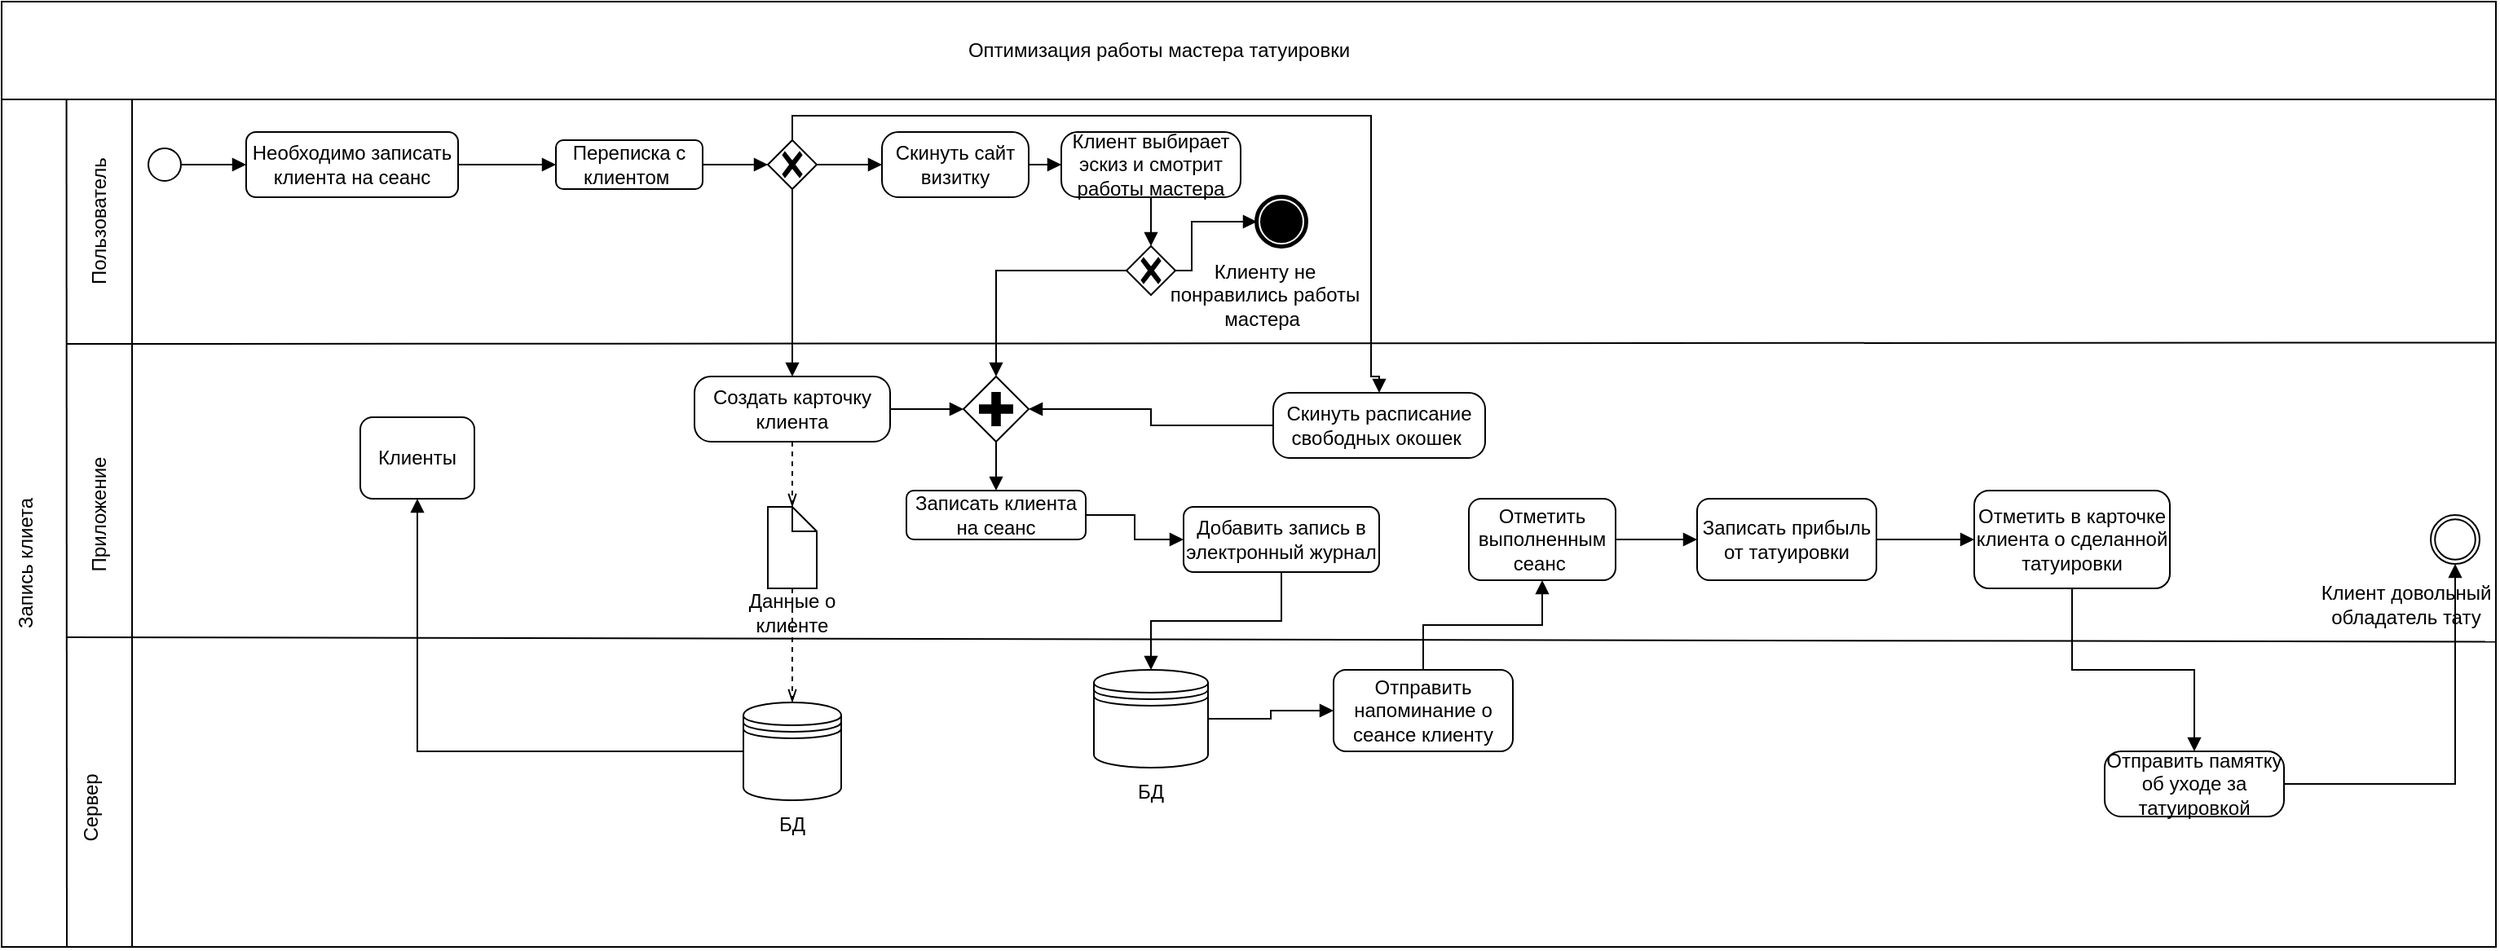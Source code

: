 <mxfile version="20.6.0" type="device"><diagram id="bfo-nZELDSUf4FN9RPrp" name="Страница 1"><mxGraphModel dx="1040" dy="1785" grid="1" gridSize="10" guides="1" tooltips="1" connect="1" arrows="1" fold="1" page="1" pageScale="1" pageWidth="827" pageHeight="1169" math="0" shadow="0"><root><mxCell id="0"/><mxCell id="1" parent="0"/><mxCell id="CMskse8NzwZzVhAuSRWN-1" value="" style="rounded=0;whiteSpace=wrap;html=1;" vertex="1" parent="1"><mxGeometry x="10" y="-40" width="1530" height="520" as="geometry"/></mxCell><mxCell id="CMskse8NzwZzVhAuSRWN-4" value="" style="endArrow=none;html=1;rounded=0;entryX=0.026;entryY=0;entryDx=0;entryDy=0;entryPerimeter=0;" edge="1" parent="1" target="CMskse8NzwZzVhAuSRWN-1"><mxGeometry width="50" height="50" relative="1" as="geometry"><mxPoint x="50" y="480" as="sourcePoint"/><mxPoint x="48" y="-40" as="targetPoint"/><Array as="points"/></mxGeometry></mxCell><mxCell id="CMskse8NzwZzVhAuSRWN-7" value="Запись клиета" style="text;html=1;align=center;verticalAlign=middle;resizable=0;points=[];autosize=1;strokeColor=none;fillColor=none;rotation=-90;" vertex="1" parent="1"><mxGeometry x="-30" y="230" width="110" height="30" as="geometry"/></mxCell><mxCell id="CMskse8NzwZzVhAuSRWN-8" value="" style="endArrow=none;html=1;rounded=0;entryX=1;entryY=0.64;entryDx=0;entryDy=0;entryPerimeter=0;" edge="1" parent="1" target="CMskse8NzwZzVhAuSRWN-1"><mxGeometry width="50" height="50" relative="1" as="geometry"><mxPoint x="50" y="290" as="sourcePoint"/><mxPoint x="440" y="270" as="targetPoint"/></mxGeometry></mxCell><mxCell id="CMskse8NzwZzVhAuSRWN-9" value="" style="endArrow=none;html=1;rounded=0;entryX=1;entryY=0.287;entryDx=0;entryDy=0;entryPerimeter=0;" edge="1" parent="1" target="CMskse8NzwZzVhAuSRWN-1"><mxGeometry width="50" height="50" relative="1" as="geometry"><mxPoint x="50" y="110" as="sourcePoint"/><mxPoint x="860" y="112.8" as="targetPoint"/></mxGeometry></mxCell><mxCell id="CMskse8NzwZzVhAuSRWN-10" value="" style="endArrow=none;html=1;rounded=0;" edge="1" parent="1"><mxGeometry width="50" height="50" relative="1" as="geometry"><mxPoint x="90" y="480" as="sourcePoint"/><mxPoint x="90" y="-40" as="targetPoint"/></mxGeometry></mxCell><mxCell id="CMskse8NzwZzVhAuSRWN-11" value="Сервер" style="text;html=1;align=center;verticalAlign=middle;resizable=0;points=[];autosize=1;strokeColor=none;fillColor=none;rotation=-90;" vertex="1" parent="1"><mxGeometry x="30" y="380" width="70" height="30" as="geometry"/></mxCell><mxCell id="CMskse8NzwZzVhAuSRWN-12" value="Приложение" style="text;html=1;align=center;verticalAlign=middle;resizable=0;points=[];autosize=1;strokeColor=none;fillColor=none;rotation=-90;" vertex="1" parent="1"><mxGeometry x="20" y="200" width="100" height="30" as="geometry"/></mxCell><mxCell id="CMskse8NzwZzVhAuSRWN-13" value="Пользователь" style="text;html=1;align=center;verticalAlign=middle;resizable=0;points=[];autosize=1;strokeColor=none;fillColor=none;rotation=-90;" vertex="1" parent="1"><mxGeometry x="20" y="20" width="100" height="30" as="geometry"/></mxCell><mxCell id="CMskse8NzwZzVhAuSRWN-16" style="edgeStyle=orthogonalEdgeStyle;rounded=0;orthogonalLoop=1;jettySize=auto;html=1;entryX=0;entryY=0.5;entryDx=0;entryDy=0;endArrow=block;endFill=1;" edge="1" parent="1" source="CMskse8NzwZzVhAuSRWN-15"><mxGeometry relative="1" as="geometry"><mxPoint x="160" as="targetPoint"/></mxGeometry></mxCell><mxCell id="CMskse8NzwZzVhAuSRWN-15" value="" style="points=[[0.145,0.145,0],[0.5,0,0],[0.855,0.145,0],[1,0.5,0],[0.855,0.855,0],[0.5,1,0],[0.145,0.855,0],[0,0.5,0]];shape=mxgraph.bpmn.event;html=1;verticalLabelPosition=bottom;labelBackgroundColor=#ffffff;verticalAlign=top;align=center;perimeter=ellipsePerimeter;outlineConnect=0;aspect=fixed;outline=standard;symbol=general;" vertex="1" parent="1"><mxGeometry x="100" y="-10" width="20" height="20" as="geometry"/></mxCell><mxCell id="CMskse8NzwZzVhAuSRWN-19" value="" style="edgeStyle=orthogonalEdgeStyle;rounded=0;orthogonalLoop=1;jettySize=auto;html=1;endArrow=block;endFill=1;" edge="1" parent="1" source="CMskse8NzwZzVhAuSRWN-17" target="CMskse8NzwZzVhAuSRWN-18"><mxGeometry relative="1" as="geometry"/></mxCell><mxCell id="CMskse8NzwZzVhAuSRWN-17" value="Необходимо записать клиента на сеанс" style="rounded=1;whiteSpace=wrap;html=1;" vertex="1" parent="1"><mxGeometry x="160" y="-20" width="130" height="40" as="geometry"/></mxCell><mxCell id="CMskse8NzwZzVhAuSRWN-21" value="" style="edgeStyle=orthogonalEdgeStyle;rounded=0;orthogonalLoop=1;jettySize=auto;html=1;endArrow=block;endFill=1;" edge="1" parent="1" source="CMskse8NzwZzVhAuSRWN-18" target="CMskse8NzwZzVhAuSRWN-20"><mxGeometry relative="1" as="geometry"/></mxCell><mxCell id="CMskse8NzwZzVhAuSRWN-18" value="Переписка с клиентом&amp;nbsp;" style="rounded=1;whiteSpace=wrap;html=1;" vertex="1" parent="1"><mxGeometry x="350" y="-15" width="90" height="30" as="geometry"/></mxCell><mxCell id="CMskse8NzwZzVhAuSRWN-23" value="" style="edgeStyle=orthogonalEdgeStyle;rounded=0;orthogonalLoop=1;jettySize=auto;html=1;endArrow=block;endFill=1;" edge="1" parent="1" source="CMskse8NzwZzVhAuSRWN-20" target="CMskse8NzwZzVhAuSRWN-22"><mxGeometry relative="1" as="geometry"/></mxCell><mxCell id="CMskse8NzwZzVhAuSRWN-25" value="" style="edgeStyle=orthogonalEdgeStyle;rounded=0;orthogonalLoop=1;jettySize=auto;html=1;endArrow=block;endFill=1;" edge="1" parent="1" source="CMskse8NzwZzVhAuSRWN-20" target="CMskse8NzwZzVhAuSRWN-24"><mxGeometry relative="1" as="geometry"/></mxCell><mxCell id="CMskse8NzwZzVhAuSRWN-32" style="edgeStyle=orthogonalEdgeStyle;rounded=0;orthogonalLoop=1;jettySize=auto;html=1;entryX=0.5;entryY=0;entryDx=0;entryDy=0;entryPerimeter=0;endArrow=block;endFill=1;" edge="1" parent="1" source="CMskse8NzwZzVhAuSRWN-20" target="CMskse8NzwZzVhAuSRWN-26"><mxGeometry relative="1" as="geometry"><Array as="points"><mxPoint x="495" y="-30"/><mxPoint x="850" y="-30"/><mxPoint x="850" y="130"/></Array></mxGeometry></mxCell><mxCell id="CMskse8NzwZzVhAuSRWN-20" value="" style="points=[[0.25,0.25,0],[0.5,0,0],[0.75,0.25,0],[1,0.5,0],[0.75,0.75,0],[0.5,1,0],[0.25,0.75,0],[0,0.5,0]];shape=mxgraph.bpmn.gateway2;html=1;verticalLabelPosition=bottom;labelBackgroundColor=#ffffff;verticalAlign=top;align=center;perimeter=rhombusPerimeter;outlineConnect=0;outline=none;symbol=none;gwType=exclusive;" vertex="1" parent="1"><mxGeometry x="480" y="-15" width="30" height="30" as="geometry"/></mxCell><mxCell id="CMskse8NzwZzVhAuSRWN-35" value="" style="edgeStyle=orthogonalEdgeStyle;rounded=0;orthogonalLoop=1;jettySize=auto;html=1;endArrow=block;endFill=1;" edge="1" parent="1" source="CMskse8NzwZzVhAuSRWN-22" target="CMskse8NzwZzVhAuSRWN-34"><mxGeometry relative="1" as="geometry"/></mxCell><mxCell id="CMskse8NzwZzVhAuSRWN-22" value="Скинуть сайт визитку" style="points=[[0.25,0,0],[0.5,0,0],[0.75,0,0],[1,0.25,0],[1,0.5,0],[1,0.75,0],[0.75,1,0],[0.5,1,0],[0.25,1,0],[0,0.75,0],[0,0.5,0],[0,0.25,0]];shape=mxgraph.bpmn.task;whiteSpace=wrap;rectStyle=rounded;size=10;html=1;taskMarker=abstract;" vertex="1" parent="1"><mxGeometry x="550" y="-20" width="90" height="40" as="geometry"/></mxCell><mxCell id="CMskse8NzwZzVhAuSRWN-29" value="" style="edgeStyle=orthogonalEdgeStyle;rounded=0;orthogonalLoop=1;jettySize=auto;html=1;endArrow=block;endFill=1;" edge="1" parent="1" source="CMskse8NzwZzVhAuSRWN-24" target="CMskse8NzwZzVhAuSRWN-28"><mxGeometry relative="1" as="geometry"/></mxCell><mxCell id="CMskse8NzwZzVhAuSRWN-58" value="" style="edgeStyle=orthogonalEdgeStyle;rounded=0;orthogonalLoop=1;jettySize=auto;html=1;endArrow=openThin;endFill=0;dashed=1;" edge="1" parent="1" source="CMskse8NzwZzVhAuSRWN-24" target="CMskse8NzwZzVhAuSRWN-57"><mxGeometry relative="1" as="geometry"/></mxCell><mxCell id="CMskse8NzwZzVhAuSRWN-24" value="Создать карточку клиента" style="points=[[0.25,0,0],[0.5,0,0],[0.75,0,0],[1,0.25,0],[1,0.5,0],[1,0.75,0],[0.75,1,0],[0.5,1,0],[0.25,1,0],[0,0.75,0],[0,0.5,0],[0,0.25,0]];shape=mxgraph.bpmn.task;whiteSpace=wrap;rectStyle=rounded;size=10;html=1;taskMarker=abstract;" vertex="1" parent="1"><mxGeometry x="435" y="130" width="120" height="40" as="geometry"/></mxCell><mxCell id="CMskse8NzwZzVhAuSRWN-33" value="" style="edgeStyle=orthogonalEdgeStyle;rounded=0;orthogonalLoop=1;jettySize=auto;html=1;endArrow=block;endFill=1;" edge="1" parent="1" source="CMskse8NzwZzVhAuSRWN-26" target="CMskse8NzwZzVhAuSRWN-28"><mxGeometry relative="1" as="geometry"/></mxCell><mxCell id="CMskse8NzwZzVhAuSRWN-26" value="Скинуть расписание свободных окошек&amp;nbsp;" style="points=[[0.25,0,0],[0.5,0,0],[0.75,0,0],[1,0.25,0],[1,0.5,0],[1,0.75,0],[0.75,1,0],[0.5,1,0],[0.25,1,0],[0,0.75,0],[0,0.5,0],[0,0.25,0]];shape=mxgraph.bpmn.task;whiteSpace=wrap;rectStyle=rounded;size=10;html=1;taskMarker=abstract;" vertex="1" parent="1"><mxGeometry x="790" y="140" width="130" height="40" as="geometry"/></mxCell><mxCell id="CMskse8NzwZzVhAuSRWN-43" value="" style="edgeStyle=orthogonalEdgeStyle;rounded=0;orthogonalLoop=1;jettySize=auto;html=1;endArrow=block;endFill=1;" edge="1" parent="1" source="CMskse8NzwZzVhAuSRWN-28" target="CMskse8NzwZzVhAuSRWN-42"><mxGeometry relative="1" as="geometry"/></mxCell><mxCell id="CMskse8NzwZzVhAuSRWN-28" value="" style="points=[[0.25,0.25,0],[0.5,0,0],[0.75,0.25,0],[1,0.5,0],[0.75,0.75,0],[0.5,1,0],[0.25,0.75,0],[0,0.5,0]];shape=mxgraph.bpmn.gateway2;html=1;verticalLabelPosition=bottom;labelBackgroundColor=#ffffff;verticalAlign=top;align=center;perimeter=rhombusPerimeter;outlineConnect=0;outline=none;symbol=none;gwType=parallel;" vertex="1" parent="1"><mxGeometry x="600" y="130" width="40" height="40" as="geometry"/></mxCell><mxCell id="CMskse8NzwZzVhAuSRWN-37" style="edgeStyle=orthogonalEdgeStyle;rounded=0;orthogonalLoop=1;jettySize=auto;html=1;endArrow=block;endFill=1;" edge="1" parent="1" source="CMskse8NzwZzVhAuSRWN-34" target="CMskse8NzwZzVhAuSRWN-36"><mxGeometry relative="1" as="geometry"/></mxCell><mxCell id="CMskse8NzwZzVhAuSRWN-34" value="Клиент выбирает эскиз и смотрит работы мастера" style="points=[[0.25,0,0],[0.5,0,0],[0.75,0,0],[1,0.25,0],[1,0.5,0],[1,0.75,0],[0.75,1,0],[0.5,1,0],[0.25,1,0],[0,0.75,0],[0,0.5,0],[0,0.25,0]];shape=mxgraph.bpmn.task;whiteSpace=wrap;rectStyle=rounded;size=10;html=1;taskMarker=abstract;" vertex="1" parent="1"><mxGeometry x="660" y="-20" width="110" height="40" as="geometry"/></mxCell><mxCell id="CMskse8NzwZzVhAuSRWN-39" value="" style="edgeStyle=orthogonalEdgeStyle;rounded=0;orthogonalLoop=1;jettySize=auto;html=1;endArrow=block;endFill=1;" edge="1" parent="1" source="CMskse8NzwZzVhAuSRWN-36" target="CMskse8NzwZzVhAuSRWN-38"><mxGeometry relative="1" as="geometry"><Array as="points"><mxPoint x="740" y="65"/><mxPoint x="740" y="35"/></Array></mxGeometry></mxCell><mxCell id="CMskse8NzwZzVhAuSRWN-41" style="edgeStyle=orthogonalEdgeStyle;rounded=0;orthogonalLoop=1;jettySize=auto;html=1;entryX=0.5;entryY=0;entryDx=0;entryDy=0;entryPerimeter=0;endArrow=block;endFill=1;" edge="1" parent="1" source="CMskse8NzwZzVhAuSRWN-36" target="CMskse8NzwZzVhAuSRWN-28"><mxGeometry relative="1" as="geometry"/></mxCell><mxCell id="CMskse8NzwZzVhAuSRWN-36" value="" style="points=[[0.25,0.25,0],[0.5,0,0],[0.75,0.25,0],[1,0.5,0],[0.75,0.75,0],[0.5,1,0],[0.25,0.75,0],[0,0.5,0]];shape=mxgraph.bpmn.gateway2;html=1;verticalLabelPosition=bottom;labelBackgroundColor=#ffffff;verticalAlign=top;align=center;perimeter=rhombusPerimeter;outlineConnect=0;outline=none;symbol=none;gwType=exclusive;" vertex="1" parent="1"><mxGeometry x="700" y="50" width="30" height="30" as="geometry"/></mxCell><mxCell id="CMskse8NzwZzVhAuSRWN-38" value="" style="points=[[0.145,0.145,0],[0.5,0,0],[0.855,0.145,0],[1,0.5,0],[0.855,0.855,0],[0.5,1,0],[0.145,0.855,0],[0,0.5,0]];shape=mxgraph.bpmn.event;html=1;verticalLabelPosition=bottom;labelBackgroundColor=#ffffff;verticalAlign=top;align=center;perimeter=ellipsePerimeter;outlineConnect=0;aspect=fixed;outline=end;symbol=terminate;" vertex="1" parent="1"><mxGeometry x="780" y="20" width="30" height="30" as="geometry"/></mxCell><mxCell id="CMskse8NzwZzVhAuSRWN-40" value="Клиенту не понравились работы мастера&amp;nbsp;" style="text;html=1;strokeColor=none;fillColor=none;align=center;verticalAlign=middle;whiteSpace=wrap;rounded=0;" vertex="1" parent="1"><mxGeometry x="720" y="60" width="130" height="40" as="geometry"/></mxCell><mxCell id="CMskse8NzwZzVhAuSRWN-45" value="" style="edgeStyle=orthogonalEdgeStyle;rounded=0;orthogonalLoop=1;jettySize=auto;html=1;endArrow=block;endFill=1;" edge="1" parent="1" source="CMskse8NzwZzVhAuSRWN-42" target="CMskse8NzwZzVhAuSRWN-44"><mxGeometry relative="1" as="geometry"/></mxCell><mxCell id="CMskse8NzwZzVhAuSRWN-42" value="Записать клиента на сеанс" style="rounded=1;whiteSpace=wrap;html=1;" vertex="1" parent="1"><mxGeometry x="565" y="200" width="110" height="30" as="geometry"/></mxCell><mxCell id="CMskse8NzwZzVhAuSRWN-70" style="edgeStyle=orthogonalEdgeStyle;rounded=0;orthogonalLoop=1;jettySize=auto;html=1;entryX=0.5;entryY=0;entryDx=0;entryDy=0;endArrow=block;endFill=1;" edge="1" parent="1" source="CMskse8NzwZzVhAuSRWN-44" target="CMskse8NzwZzVhAuSRWN-72"><mxGeometry relative="1" as="geometry"/></mxCell><mxCell id="CMskse8NzwZzVhAuSRWN-44" value="Добавить запись в электронный журнал" style="rounded=1;whiteSpace=wrap;html=1;" vertex="1" parent="1"><mxGeometry x="735" y="210" width="120" height="40" as="geometry"/></mxCell><mxCell id="CMskse8NzwZzVhAuSRWN-49" value="" style="edgeStyle=orthogonalEdgeStyle;rounded=0;orthogonalLoop=1;jettySize=auto;html=1;endArrow=block;endFill=1;" edge="1" parent="1" source="CMskse8NzwZzVhAuSRWN-46" target="CMskse8NzwZzVhAuSRWN-48"><mxGeometry relative="1" as="geometry"/></mxCell><mxCell id="CMskse8NzwZzVhAuSRWN-46" value="Отметить выполненным сеанс&amp;nbsp;" style="rounded=1;whiteSpace=wrap;html=1;" vertex="1" parent="1"><mxGeometry x="910" y="205" width="90" height="50" as="geometry"/></mxCell><mxCell id="CMskse8NzwZzVhAuSRWN-51" value="" style="edgeStyle=orthogonalEdgeStyle;rounded=0;orthogonalLoop=1;jettySize=auto;html=1;endArrow=block;endFill=1;" edge="1" parent="1" source="CMskse8NzwZzVhAuSRWN-48" target="CMskse8NzwZzVhAuSRWN-50"><mxGeometry relative="1" as="geometry"/></mxCell><mxCell id="CMskse8NzwZzVhAuSRWN-48" value="Записать прибыль от татуировки" style="rounded=1;whiteSpace=wrap;html=1;" vertex="1" parent="1"><mxGeometry x="1050" y="205" width="110" height="50" as="geometry"/></mxCell><mxCell id="CMskse8NzwZzVhAuSRWN-53" value="" style="edgeStyle=orthogonalEdgeStyle;rounded=0;orthogonalLoop=1;jettySize=auto;html=1;endArrow=block;endFill=1;" edge="1" parent="1" source="CMskse8NzwZzVhAuSRWN-50" target="CMskse8NzwZzVhAuSRWN-52"><mxGeometry relative="1" as="geometry"/></mxCell><mxCell id="CMskse8NzwZzVhAuSRWN-50" value="Отметить в карточке клиента о сделанной татуировки" style="rounded=1;whiteSpace=wrap;html=1;" vertex="1" parent="1"><mxGeometry x="1220" y="200" width="120" height="60" as="geometry"/></mxCell><mxCell id="CMskse8NzwZzVhAuSRWN-55" value="" style="edgeStyle=orthogonalEdgeStyle;rounded=0;orthogonalLoop=1;jettySize=auto;html=1;endArrow=block;endFill=1;" edge="1" parent="1" source="CMskse8NzwZzVhAuSRWN-52" target="CMskse8NzwZzVhAuSRWN-54"><mxGeometry relative="1" as="geometry"/></mxCell><mxCell id="CMskse8NzwZzVhAuSRWN-52" value="Отправить памятку об уходе за татуировкой" style="points=[[0.25,0,0],[0.5,0,0],[0.75,0,0],[1,0.25,0],[1,0.5,0],[1,0.75,0],[0.75,1,0],[0.5,1,0],[0.25,1,0],[0,0.75,0],[0,0.5,0],[0,0.25,0]];shape=mxgraph.bpmn.task;whiteSpace=wrap;rectStyle=rounded;size=10;html=1;taskMarker=abstract;" vertex="1" parent="1"><mxGeometry x="1300" y="360" width="110" height="40" as="geometry"/></mxCell><mxCell id="CMskse8NzwZzVhAuSRWN-54" value="" style="points=[[0.145,0.145,0],[0.5,0,0],[0.855,0.145,0],[1,0.5,0],[0.855,0.855,0],[0.5,1,0],[0.145,0.855,0],[0,0.5,0]];shape=mxgraph.bpmn.event;html=1;verticalLabelPosition=bottom;labelBackgroundColor=#ffffff;verticalAlign=top;align=center;perimeter=ellipsePerimeter;outlineConnect=0;aspect=fixed;outline=throwing;symbol=general;" vertex="1" parent="1"><mxGeometry x="1500" y="215" width="30" height="30" as="geometry"/></mxCell><mxCell id="CMskse8NzwZzVhAuSRWN-56" value="Клиент довольный обладатель тату" style="text;html=1;strokeColor=none;fillColor=none;align=center;verticalAlign=middle;whiteSpace=wrap;rounded=0;" vertex="1" parent="1"><mxGeometry x="1430" y="250" width="110" height="40" as="geometry"/></mxCell><mxCell id="CMskse8NzwZzVhAuSRWN-62" value="" style="edgeStyle=orthogonalEdgeStyle;rounded=0;orthogonalLoop=1;jettySize=auto;html=1;dashed=1;endArrow=openThin;endFill=0;" edge="1" parent="1" source="CMskse8NzwZzVhAuSRWN-57" target="CMskse8NzwZzVhAuSRWN-61"><mxGeometry relative="1" as="geometry"/></mxCell><mxCell id="CMskse8NzwZzVhAuSRWN-57" value="" style="shape=mxgraph.bpmn.data;labelPosition=center;verticalLabelPosition=bottom;align=center;verticalAlign=top;whiteSpace=wrap;size=15;html=1;" vertex="1" parent="1"><mxGeometry x="480" y="210" width="30" height="50" as="geometry"/></mxCell><mxCell id="CMskse8NzwZzVhAuSRWN-59" value="Данные о клиенте" style="text;html=1;strokeColor=none;fillColor=none;align=center;verticalAlign=middle;whiteSpace=wrap;rounded=0;dashed=1;" vertex="1" parent="1"><mxGeometry x="465" y="260" width="60" height="30" as="geometry"/></mxCell><mxCell id="CMskse8NzwZzVhAuSRWN-66" style="edgeStyle=orthogonalEdgeStyle;rounded=0;orthogonalLoop=1;jettySize=auto;html=1;entryX=0.5;entryY=1;entryDx=0;entryDy=0;endArrow=block;endFill=1;" edge="1" parent="1" source="CMskse8NzwZzVhAuSRWN-61" target="CMskse8NzwZzVhAuSRWN-65"><mxGeometry relative="1" as="geometry"/></mxCell><mxCell id="CMskse8NzwZzVhAuSRWN-61" value="" style="shape=datastore;whiteSpace=wrap;html=1;labelPosition=center;verticalLabelPosition=bottom;align=center;verticalAlign=top;" vertex="1" parent="1"><mxGeometry x="465" y="330" width="60" height="60" as="geometry"/></mxCell><mxCell id="CMskse8NzwZzVhAuSRWN-64" value="БД" style="text;html=1;strokeColor=none;fillColor=none;align=center;verticalAlign=middle;whiteSpace=wrap;rounded=0;" vertex="1" parent="1"><mxGeometry x="465" y="390" width="60" height="30" as="geometry"/></mxCell><mxCell id="CMskse8NzwZzVhAuSRWN-65" value="Клиенты" style="rounded=1;whiteSpace=wrap;html=1;" vertex="1" parent="1"><mxGeometry x="230" y="155" width="70" height="50" as="geometry"/></mxCell><mxCell id="CMskse8NzwZzVhAuSRWN-67" value="" style="rounded=0;whiteSpace=wrap;html=1;" vertex="1" parent="1"><mxGeometry x="10" y="-100" width="1530" height="60" as="geometry"/></mxCell><mxCell id="CMskse8NzwZzVhAuSRWN-68" value="Оптимизация работы мастера татуировки" style="text;html=1;strokeColor=none;fillColor=none;align=center;verticalAlign=middle;whiteSpace=wrap;rounded=0;" vertex="1" parent="1"><mxGeometry x="580" y="-85" width="280" height="30" as="geometry"/></mxCell><mxCell id="CMskse8NzwZzVhAuSRWN-71" style="edgeStyle=orthogonalEdgeStyle;rounded=0;orthogonalLoop=1;jettySize=auto;html=1;entryX=0.5;entryY=1;entryDx=0;entryDy=0;endArrow=block;endFill=1;" edge="1" parent="1" source="CMskse8NzwZzVhAuSRWN-69" target="CMskse8NzwZzVhAuSRWN-46"><mxGeometry relative="1" as="geometry"/></mxCell><mxCell id="CMskse8NzwZzVhAuSRWN-69" value="Отправить напоминание о сеансе клиенту" style="rounded=1;whiteSpace=wrap;html=1;" vertex="1" parent="1"><mxGeometry x="827" y="310" width="110" height="50" as="geometry"/></mxCell><mxCell id="CMskse8NzwZzVhAuSRWN-74" style="edgeStyle=orthogonalEdgeStyle;rounded=0;orthogonalLoop=1;jettySize=auto;html=1;entryX=0;entryY=0.5;entryDx=0;entryDy=0;endArrow=block;endFill=1;" edge="1" parent="1" source="CMskse8NzwZzVhAuSRWN-72" target="CMskse8NzwZzVhAuSRWN-69"><mxGeometry relative="1" as="geometry"/></mxCell><mxCell id="CMskse8NzwZzVhAuSRWN-72" value="" style="shape=datastore;whiteSpace=wrap;html=1;labelPosition=center;verticalLabelPosition=bottom;align=center;verticalAlign=top;" vertex="1" parent="1"><mxGeometry x="680" y="310" width="70" height="60" as="geometry"/></mxCell><mxCell id="CMskse8NzwZzVhAuSRWN-73" value="БД" style="text;html=1;strokeColor=none;fillColor=none;align=center;verticalAlign=middle;whiteSpace=wrap;rounded=0;" vertex="1" parent="1"><mxGeometry x="685" y="370" width="60" height="30" as="geometry"/></mxCell></root></mxGraphModel></diagram></mxfile>